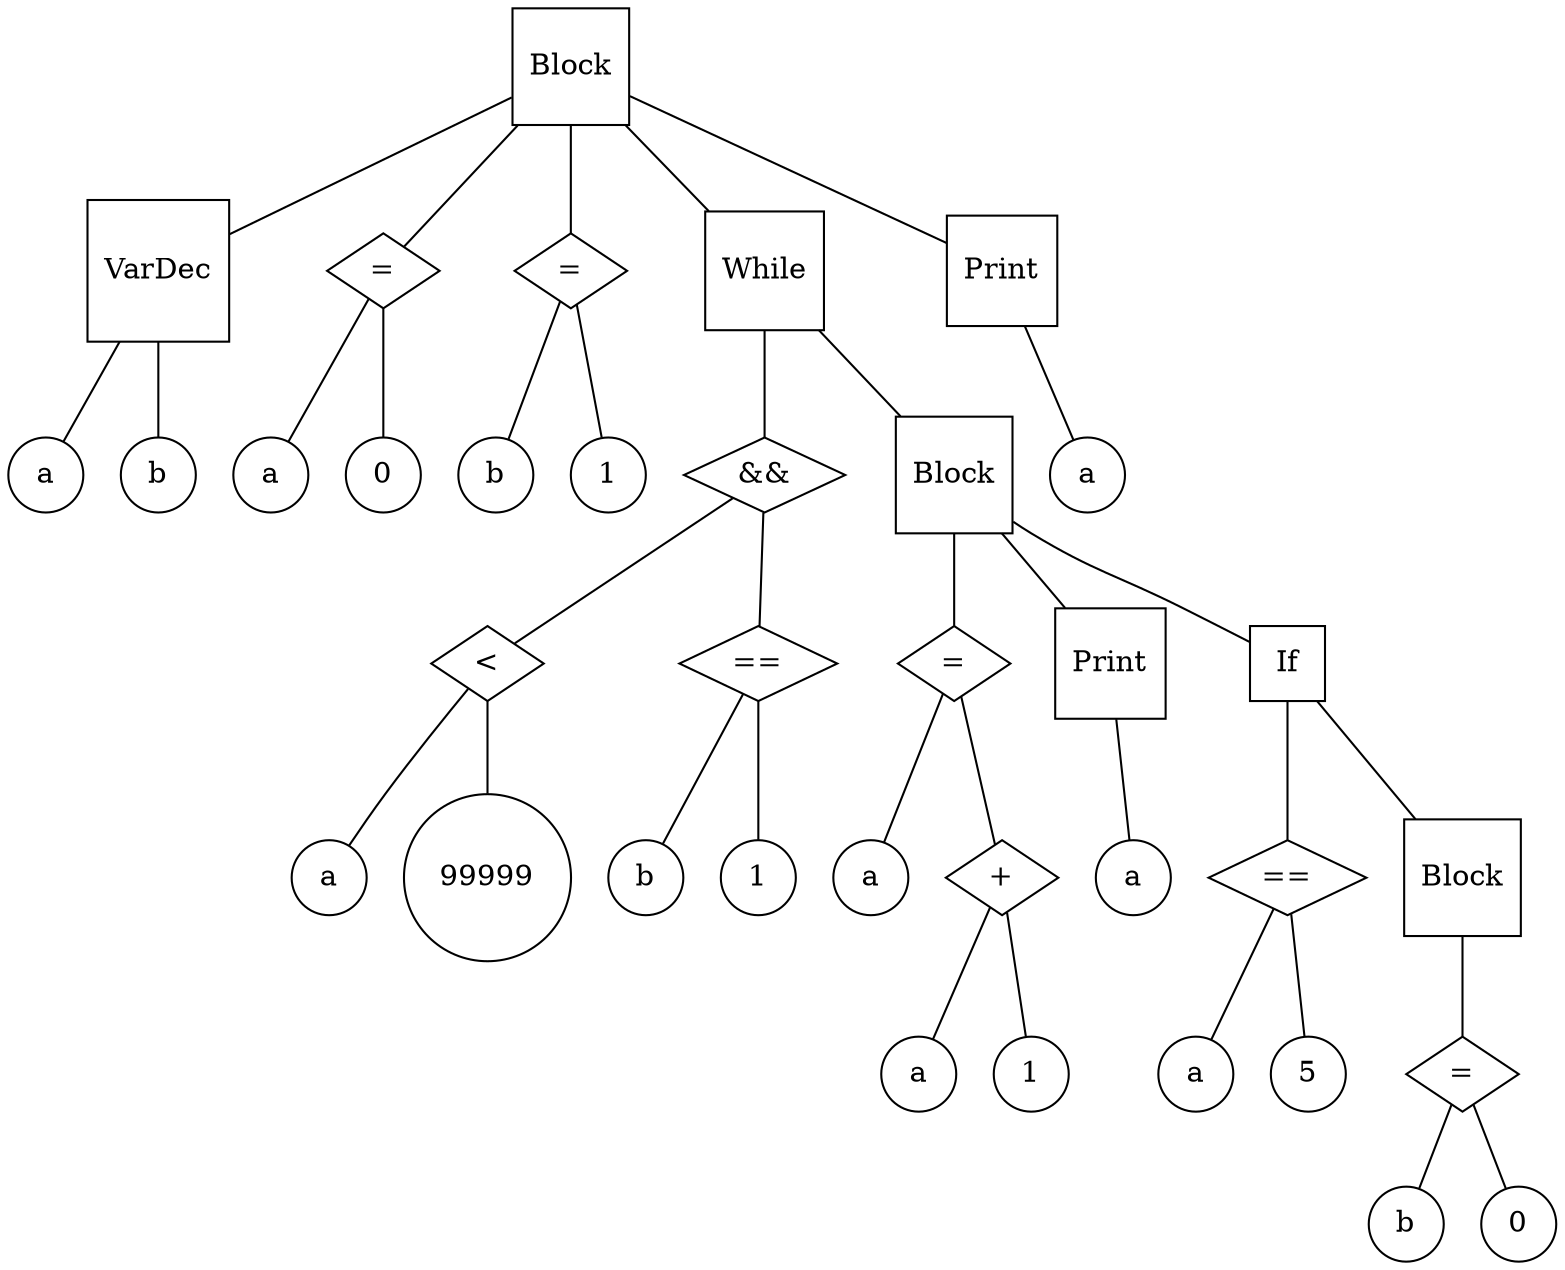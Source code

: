 graph g {
n0 [label = "Block", shape="square"]
n1 [label = "VarDec", shape="square"]
n2 [label = "a", shape="circle"]
n3 [label = "b", shape="circle"]
n4 [label = "a", shape="circle"]
n5 [label = "=", shape="diamond"]
n6 [label = "0", shape="circle"]
n7 [label = "b", shape="circle"]
n8 [label = "=", shape="diamond"]
n9 [label = "1", shape="circle"]
n10 [label = "While", shape="square"]
n11 [label = "a", shape="circle"]
n12 [label = "<", shape="diamond"]
n13 [label = "99999", shape="circle"]
n14 [label = "&&", shape="diamond"]
n15 [label = "b", shape="circle"]
n16 [label = "==", shape="diamond"]
n17 [label = "1", shape="circle"]
n18 [label = "Block", shape="square"]
n19 [label = "a", shape="circle"]
n20 [label = "=", shape="diamond"]
n21 [label = "a", shape="circle"]
n22 [label = "+", shape="diamond"]
n23 [label = "1", shape="circle"]
n24 [label = "Print", shape="square"]
n25 [label = "a", shape="circle"]
n26 [label = "If", shape="square"]
n27 [label = "a", shape="circle"]
n28 [label = "==", shape="diamond"]
n29 [label = "5", shape="circle"]
n30 [label = "Block", shape="square"]
n31 [label = "b", shape="circle"]
n32 [label = "=", shape="diamond"]
n33 [label = "0", shape="circle"]
n34 [label = "Print", shape="square"]
n35 [label = "a", shape="circle"]

"n1" -- "n2"
"n1" -- "n3"
"n0" -- "n1"
"n5" -- "n4"
"n5" -- "n6"
"n0" -- "n5"
"n8" -- "n7"
"n8" -- "n9"
"n0" -- "n8"
"n12" -- "n11"
"n12" -- "n13"
"n14" -- "n12"
"n16" -- "n15"
"n16" -- "n17"
"n14" -- "n16"
"n10" -- "n14"
"n20" -- "n19"
"n22" -- "n21"
"n22" -- "n23"
"n20" -- "n22"
"n18" -- "n20"
"n24" -- "n25"
"n18" -- "n24"
"n28" -- "n27"
"n28" -- "n29"
"n26" -- "n28"
"n32" -- "n31"
"n32" -- "n33"
"n30" -- "n32"
"n26" -- "n30"
"n18" -- "n26"
"n10" -- "n18"
"n0" -- "n10"
"n34" -- "n35"
"n0" -- "n34"
}